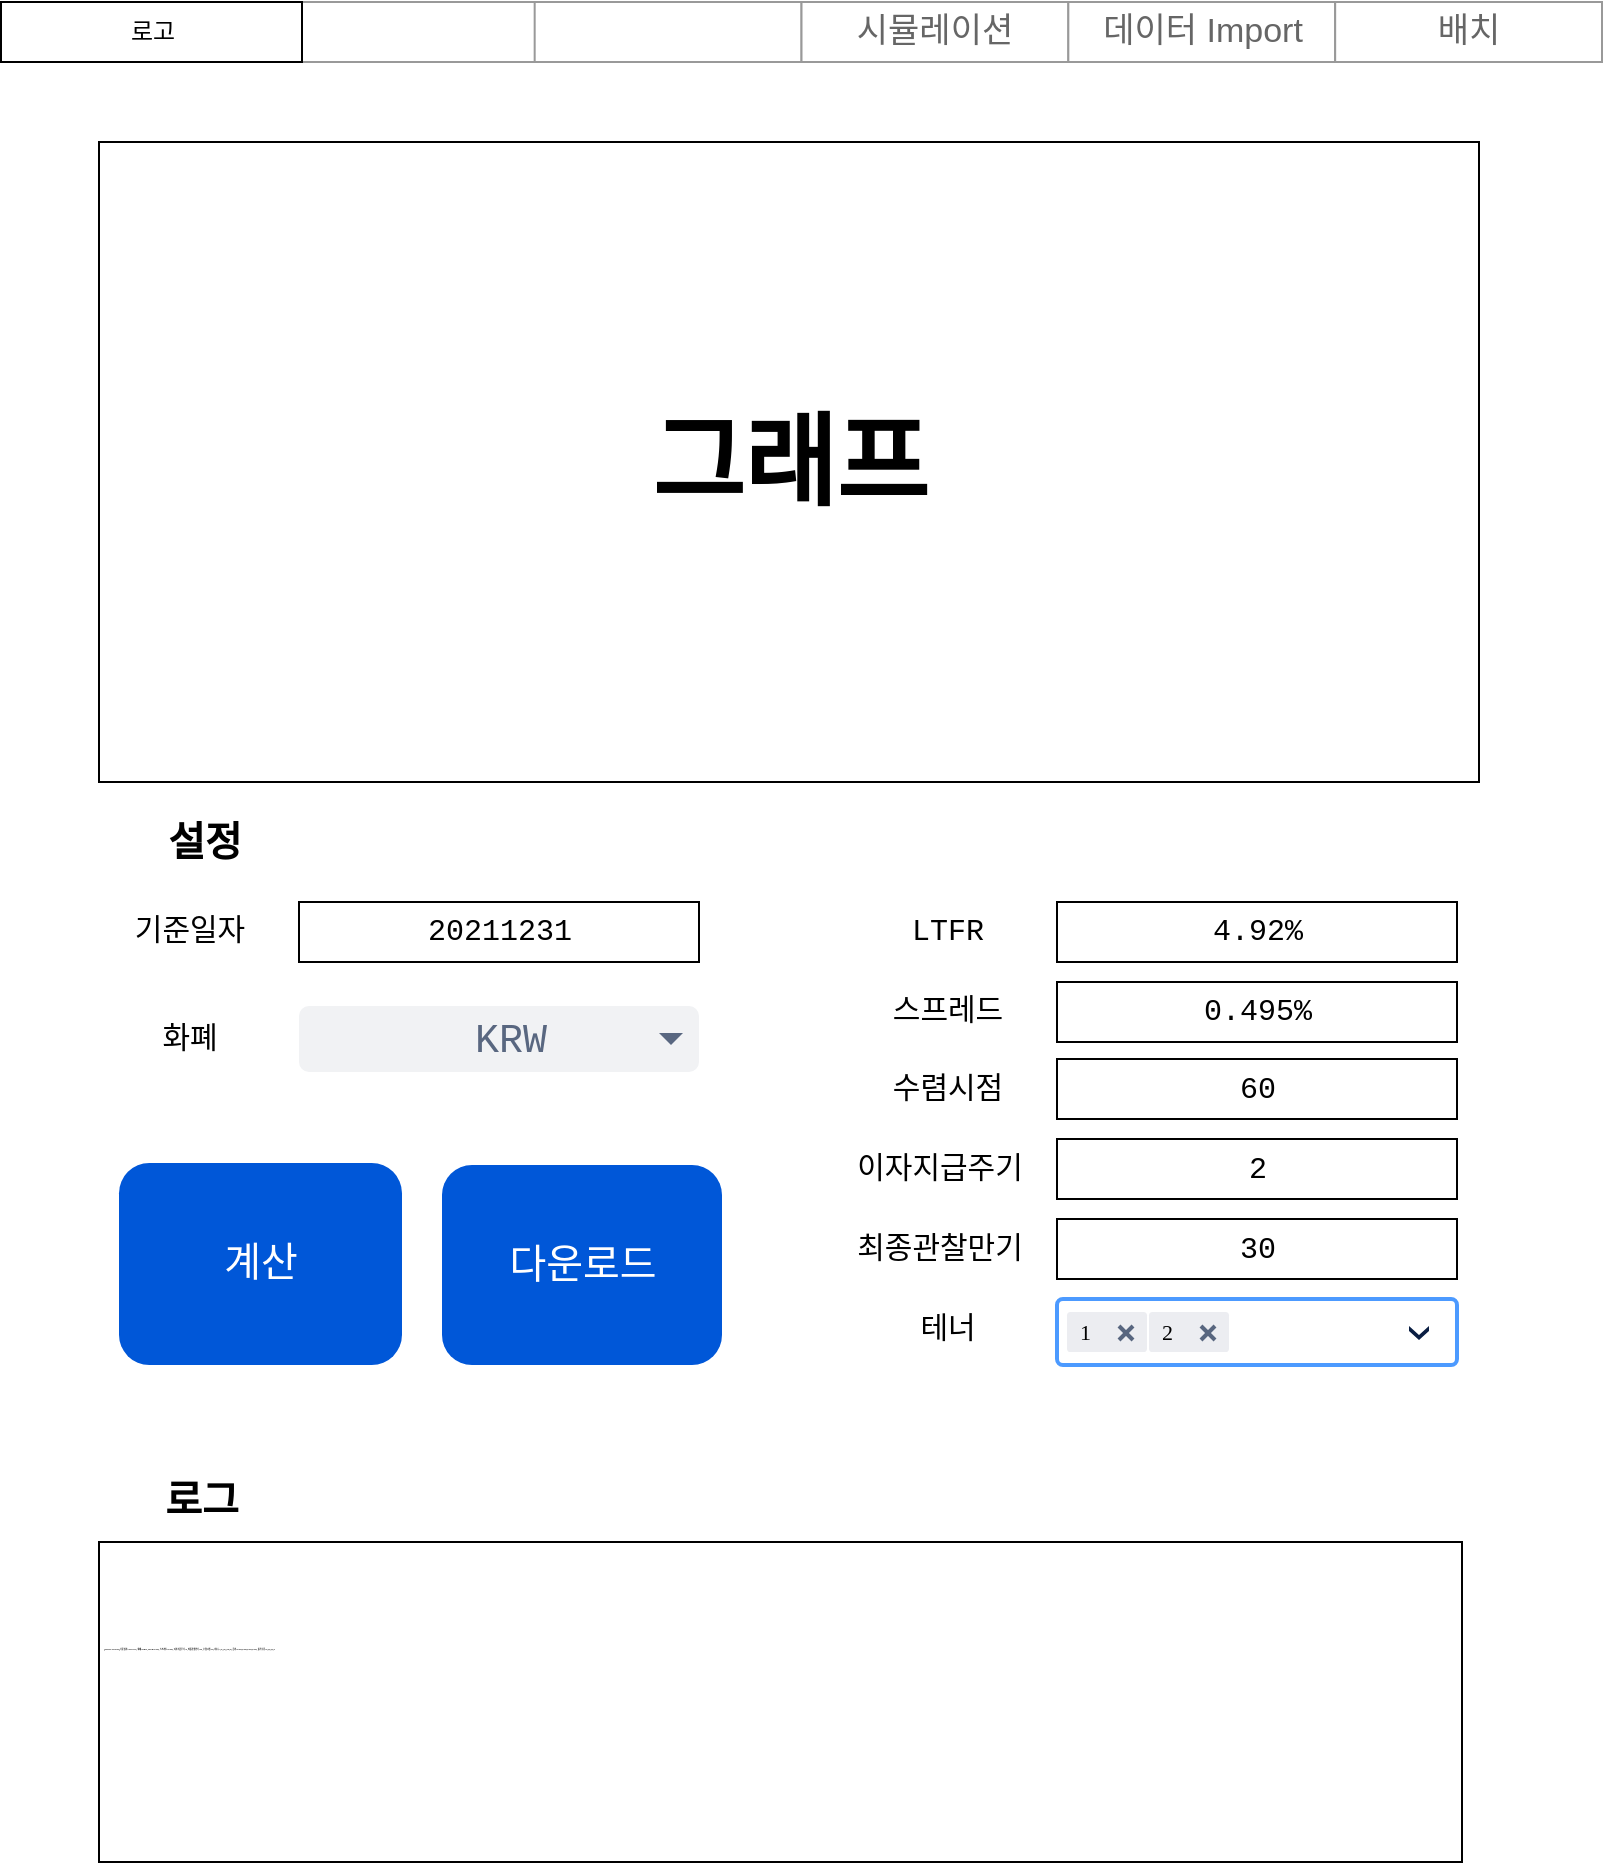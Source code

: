 <mxfile version="16.5.2" type="github" pages="2">
  <diagram id="rJgiZef4j1xF5qz12_F-" name="Page-1">
    <mxGraphModel dx="1955" dy="934" grid="1" gridSize="10" guides="1" tooltips="1" connect="1" arrows="1" fold="1" page="1" pageScale="1" pageWidth="827" pageHeight="1169" math="0" shadow="0">
      <root>
        <mxCell id="0" />
        <mxCell id="1" parent="0" />
        <mxCell id="U3Zl1ZmblYE1_TfbCVX8-1" value="그래프" style="rounded=0;whiteSpace=wrap;html=1;fontSize=50;fontStyle=1;fontFamily=Noto Sans KR;fontSource=https%3A%2F%2Ffonts.googleapis.com%2Fcss%3Ffamily%3DNoto%2BSans%2BKR;" parent="1" vertex="1">
          <mxGeometry x="58.5" y="80" width="690" height="320" as="geometry" />
        </mxCell>
        <mxCell id="U3Zl1ZmblYE1_TfbCVX8-7" value="" style="group" parent="1" vertex="1" connectable="0">
          <mxGeometry x="58.5" y="460" width="300" height="30" as="geometry" />
        </mxCell>
        <mxCell id="U3Zl1ZmblYE1_TfbCVX8-5" value="20211231" style="rounded=0;whiteSpace=wrap;html=1;fontFamily=Courier New;fontSize=15;" parent="U3Zl1ZmblYE1_TfbCVX8-7" vertex="1">
          <mxGeometry x="100" width="200" height="30" as="geometry" />
        </mxCell>
        <mxCell id="U3Zl1ZmblYE1_TfbCVX8-6" value="기준일자" style="text;html=1;strokeColor=none;fillColor=none;align=center;verticalAlign=middle;whiteSpace=wrap;rounded=0;fontFamily=Courier New;fontSize=15;" parent="U3Zl1ZmblYE1_TfbCVX8-7" vertex="1">
          <mxGeometry width="90" height="30" as="geometry" />
        </mxCell>
        <mxCell id="U3Zl1ZmblYE1_TfbCVX8-11" value="" style="group" parent="1" vertex="1" connectable="0">
          <mxGeometry x="437.5" y="460" width="300" height="30" as="geometry" />
        </mxCell>
        <mxCell id="U3Zl1ZmblYE1_TfbCVX8-12" value="4.92%" style="rounded=0;whiteSpace=wrap;html=1;fontFamily=Courier New;fontSize=15;" parent="U3Zl1ZmblYE1_TfbCVX8-11" vertex="1">
          <mxGeometry x="100" width="200" height="30" as="geometry" />
        </mxCell>
        <mxCell id="U3Zl1ZmblYE1_TfbCVX8-13" value="LTFR" style="text;html=1;strokeColor=none;fillColor=none;align=center;verticalAlign=middle;whiteSpace=wrap;rounded=0;fontFamily=Courier New;fontSize=15;" parent="U3Zl1ZmblYE1_TfbCVX8-11" vertex="1">
          <mxGeometry width="90" height="30" as="geometry" />
        </mxCell>
        <mxCell id="U3Zl1ZmblYE1_TfbCVX8-30" value="화폐" style="text;html=1;strokeColor=none;fillColor=none;align=center;verticalAlign=middle;whiteSpace=wrap;rounded=0;fontFamily=Courier New;fontSize=15;" parent="1" vertex="1">
          <mxGeometry x="58.5" y="513.5" width="90" height="30" as="geometry" />
        </mxCell>
        <mxCell id="U3Zl1ZmblYE1_TfbCVX8-36" value="" style="group" parent="1" vertex="1" connectable="0">
          <mxGeometry x="437.5" y="500" width="300" height="30" as="geometry" />
        </mxCell>
        <mxCell id="U3Zl1ZmblYE1_TfbCVX8-37" value="0.495%" style="rounded=0;whiteSpace=wrap;html=1;fontFamily=Courier New;fontSize=15;" parent="U3Zl1ZmblYE1_TfbCVX8-36" vertex="1">
          <mxGeometry x="100" width="200" height="30" as="geometry" />
        </mxCell>
        <mxCell id="U3Zl1ZmblYE1_TfbCVX8-38" value="스프레드" style="text;html=1;strokeColor=none;fillColor=none;align=center;verticalAlign=middle;whiteSpace=wrap;rounded=0;fontFamily=Courier New;fontSize=15;" parent="U3Zl1ZmblYE1_TfbCVX8-36" vertex="1">
          <mxGeometry width="90" height="30" as="geometry" />
        </mxCell>
        <mxCell id="U3Zl1ZmblYE1_TfbCVX8-40" value="KRW" style="rounded=1;fillColor=#F1F2F4;strokeColor=none;html=1;fontColor=#596780;align=center;fontSize=20;spacingLeft=10;sketch=0;fontFamily=Courier New;labelPosition=center;verticalLabelPosition=middle;verticalAlign=middle;" parent="1" vertex="1">
          <mxGeometry x="158.5" y="512" width="200" height="33" as="geometry" />
        </mxCell>
        <mxCell id="U3Zl1ZmblYE1_TfbCVX8-41" value="" style="shape=triangle;direction=south;fillColor=#596780;strokeColor=none;html=1;sketch=0;fontFamily=Courier New;fontSize=15;" parent="U3Zl1ZmblYE1_TfbCVX8-40" vertex="1">
          <mxGeometry x="1" y="0.5" width="12" height="6" relative="1" as="geometry">
            <mxPoint x="-20" y="-3" as="offset" />
          </mxGeometry>
        </mxCell>
        <mxCell id="U3Zl1ZmblYE1_TfbCVX8-42" value="다운로드" style="rounded=1;fillColor=#0057D8;strokeColor=none;html=1;fontColor=#ffffff;align=center;verticalAlign=middle;fontStyle=0;fontSize=20;sketch=0;fontFamily=Courier New;" parent="1" vertex="1">
          <mxGeometry x="230" y="591.5" width="140" height="100" as="geometry" />
        </mxCell>
        <mxCell id="U3Zl1ZmblYE1_TfbCVX8-43" value="계산" style="rounded=1;fillColor=#0057D8;strokeColor=none;html=1;fontColor=#ffffff;align=center;verticalAlign=middle;fontStyle=0;fontSize=20;sketch=0;fontFamily=Courier New;" parent="1" vertex="1">
          <mxGeometry x="68.5" y="590.5" width="141.5" height="101" as="geometry" />
        </mxCell>
        <mxCell id="U3Zl1ZmblYE1_TfbCVX8-44" value="설정" style="text;html=1;strokeColor=none;fillColor=none;align=center;verticalAlign=middle;whiteSpace=wrap;rounded=0;fontFamily=Noto Sans KR;fontSize=20;fontStyle=1;fontSource=https%3A%2F%2Ffonts.googleapis.com%2Fcss%3Ffamily%3DNoto%2BSans%2BKR;" parent="1" vertex="1">
          <mxGeometry x="68.5" y="409" width="85" height="40" as="geometry" />
        </mxCell>
        <mxCell id="U3Zl1ZmblYE1_TfbCVX8-46" value="" style="rounded=1;arcSize=9;fillColor=#ffffff;strokeColor=#4C9AFF;html=1;strokeWidth=2;spacingLeft=30;fontColor=#000000;align=left;fontFamily=Noto Sans KR;fontSource=https%3A%2F%2Ffonts.googleapis.com%2Fcss%3Ffamily%3DNoto%2BSans%2BKR;fontSize=20;" parent="1" vertex="1">
          <mxGeometry x="537.5" y="658.5" width="200" height="33" as="geometry" />
        </mxCell>
        <mxCell id="U3Zl1ZmblYE1_TfbCVX8-47" value="" style="shape=step;whiteSpace=wrap;html=1;rounded=0;strokeColor=none;strokeWidth=2;fillColor=#0A1E43;gradientColor=none;fontFamily=Verdana;fontSize=14;fontColor=#000000;align=left;direction=south;size=0.65;fontSource=https%3A%2F%2Ffonts.googleapis.com%2Fcss%3Ffamily%3DNoto%2BSans%2BKR;" parent="U3Zl1ZmblYE1_TfbCVX8-46" vertex="1">
          <mxGeometry x="1" y="0.5" width="10" height="7" relative="1" as="geometry">
            <mxPoint x="-24" y="-3" as="offset" />
          </mxGeometry>
        </mxCell>
        <mxCell id="U3Zl1ZmblYE1_TfbCVX8-48" value="1" style="rounded=1;arcSize=9;fillColor=#ECEDF1;strokeColor=none;html=1;strokeWidth=2;spacingLeft=4;fontColor=#000000;align=left;fontSize=11;fontFamily=Noto Sans KR;fontSource=https%3A%2F%2Ffonts.googleapis.com%2Fcss%3Ffamily%3DNoto%2BSans%2BKR;" parent="U3Zl1ZmblYE1_TfbCVX8-46" vertex="1">
          <mxGeometry y="0.5" width="40" height="20" relative="1" as="geometry">
            <mxPoint x="5" y="-10" as="offset" />
          </mxGeometry>
        </mxCell>
        <mxCell id="U3Zl1ZmblYE1_TfbCVX8-49" value="" style="html=1;shadow=0;dashed=0;shape=mxgraph.atlassian.x;strokeColor=#58667F;strokeWidth=2;fontFamily=Noto Sans KR;fontSource=https%3A%2F%2Ffonts.googleapis.com%2Fcss%3Ffamily%3DNoto%2BSans%2BKR;fontSize=20;" parent="U3Zl1ZmblYE1_TfbCVX8-48" vertex="1">
          <mxGeometry x="1" y="0.5" width="7" height="7" relative="1" as="geometry">
            <mxPoint x="-14" y="-3" as="offset" />
          </mxGeometry>
        </mxCell>
        <mxCell id="U3Zl1ZmblYE1_TfbCVX8-62" value="2" style="rounded=1;arcSize=9;fillColor=#ECEDF1;strokeColor=none;html=1;strokeWidth=2;spacingLeft=4;fontColor=#000000;align=left;fontSize=11;fontFamily=Noto Sans KR;fontSource=https%3A%2F%2Ffonts.googleapis.com%2Fcss%3Ffamily%3DNoto%2BSans%2BKR;" parent="U3Zl1ZmblYE1_TfbCVX8-46" vertex="1">
          <mxGeometry y="0.5" width="40" height="20" relative="1" as="geometry">
            <mxPoint x="46" y="-10" as="offset" />
          </mxGeometry>
        </mxCell>
        <mxCell id="U3Zl1ZmblYE1_TfbCVX8-63" value="" style="html=1;shadow=0;dashed=0;shape=mxgraph.atlassian.x;strokeColor=#58667F;strokeWidth=2;fontFamily=Noto Sans KR;fontSource=https%3A%2F%2Ffonts.googleapis.com%2Fcss%3Ffamily%3DNoto%2BSans%2BKR;fontSize=20;" parent="U3Zl1ZmblYE1_TfbCVX8-62" vertex="1">
          <mxGeometry x="1" y="0.5" width="7" height="7" relative="1" as="geometry">
            <mxPoint x="-14" y="-3" as="offset" />
          </mxGeometry>
        </mxCell>
        <mxCell id="U3Zl1ZmblYE1_TfbCVX8-88" value="30" style="rounded=0;whiteSpace=wrap;html=1;fontFamily=Courier New;fontSize=15;" parent="U3Zl1ZmblYE1_TfbCVX8-46" vertex="1">
          <mxGeometry y="-40" width="200" height="30" as="geometry" />
        </mxCell>
        <mxCell id="U3Zl1ZmblYE1_TfbCVX8-89" value="최종관찰만기" style="text;html=1;strokeColor=none;fillColor=none;align=center;verticalAlign=middle;whiteSpace=wrap;rounded=0;fontFamily=Courier New;fontSize=15;" parent="U3Zl1ZmblYE1_TfbCVX8-46" vertex="1">
          <mxGeometry x="-109" y="-40" width="100" height="30" as="geometry" />
        </mxCell>
        <mxCell id="U3Zl1ZmblYE1_TfbCVX8-64" value="테너" style="text;html=1;strokeColor=none;fillColor=none;align=center;verticalAlign=middle;whiteSpace=wrap;rounded=0;fontFamily=Courier New;fontSize=15;" parent="1" vertex="1">
          <mxGeometry x="437.5" y="658.5" width="90" height="30" as="geometry" />
        </mxCell>
        <mxCell id="U3Zl1ZmblYE1_TfbCVX8-82" value="" style="group" parent="1" vertex="1" connectable="0">
          <mxGeometry x="437.5" y="538.5" width="300" height="30" as="geometry" />
        </mxCell>
        <mxCell id="U3Zl1ZmblYE1_TfbCVX8-83" value="60" style="rounded=0;whiteSpace=wrap;html=1;fontFamily=Courier New;fontSize=15;" parent="U3Zl1ZmblYE1_TfbCVX8-82" vertex="1">
          <mxGeometry x="100" width="200" height="30" as="geometry" />
        </mxCell>
        <mxCell id="U3Zl1ZmblYE1_TfbCVX8-84" value="수렴시점" style="text;html=1;strokeColor=none;fillColor=none;align=center;verticalAlign=middle;whiteSpace=wrap;rounded=0;fontFamily=Courier New;fontSize=15;" parent="U3Zl1ZmblYE1_TfbCVX8-82" vertex="1">
          <mxGeometry width="90" height="30" as="geometry" />
        </mxCell>
        <mxCell id="U3Zl1ZmblYE1_TfbCVX8-86" value="2" style="rounded=0;whiteSpace=wrap;html=1;fontFamily=Courier New;fontSize=15;" parent="1" vertex="1">
          <mxGeometry x="537.5" y="578.5" width="200" height="30" as="geometry" />
        </mxCell>
        <mxCell id="U3Zl1ZmblYE1_TfbCVX8-87" value="이자지급주기" style="text;html=1;strokeColor=none;fillColor=none;align=center;verticalAlign=middle;whiteSpace=wrap;rounded=0;fontFamily=Courier New;fontSize=15;" parent="1" vertex="1">
          <mxGeometry x="428.5" y="578.5" width="100" height="30" as="geometry" />
        </mxCell>
        <mxCell id="ShQhOyUhaPXfKUH5L9Id-2" value="" style="strokeWidth=1;shadow=0;dashed=0;align=center;html=1;shape=mxgraph.mockup.forms.rrect;rSize=0;strokeColor=#999999;" parent="1" vertex="1">
          <mxGeometry x="9.5" y="10" width="800.5" height="30" as="geometry" />
        </mxCell>
        <mxCell id="ShQhOyUhaPXfKUH5L9Id-5" value="" style="strokeColor=inherit;fillColor=inherit;gradientColor=inherit;strokeWidth=1;shadow=0;dashed=0;align=center;html=1;shape=mxgraph.mockup.forms.rrect;rSize=0;fontSize=17;fontColor=#666666;" parent="ShQhOyUhaPXfKUH5L9Id-2" vertex="1">
          <mxGeometry x="266.833" width="133.417" height="30" as="geometry" />
        </mxCell>
        <mxCell id="ShQhOyUhaPXfKUH5L9Id-6" value="시뮬레이션" style="strokeColor=inherit;fillColor=inherit;gradientColor=inherit;strokeWidth=1;shadow=0;dashed=0;align=center;html=1;shape=mxgraph.mockup.forms.rrect;rSize=0;fontSize=17;fontColor=#666666;" parent="ShQhOyUhaPXfKUH5L9Id-2" vertex="1">
          <mxGeometry x="400.25" width="133.417" height="30" as="geometry" />
        </mxCell>
        <mxCell id="ShQhOyUhaPXfKUH5L9Id-7" value="데이터 Import" style="strokeColor=inherit;fillColor=inherit;gradientColor=inherit;strokeWidth=1;shadow=0;dashed=0;align=center;html=1;shape=mxgraph.mockup.forms.rrect;rSize=0;fontSize=17;fontColor=#666666;" parent="ShQhOyUhaPXfKUH5L9Id-2" vertex="1">
          <mxGeometry x="533.667" width="133.417" height="30" as="geometry" />
        </mxCell>
        <mxCell id="ShQhOyUhaPXfKUH5L9Id-8" value="배치" style="strokeColor=inherit;fillColor=inherit;gradientColor=inherit;strokeWidth=1;shadow=0;dashed=0;align=center;html=1;shape=mxgraph.mockup.forms.rrect;rSize=0;fontSize=17;fontColor=#666666;" parent="ShQhOyUhaPXfKUH5L9Id-2" vertex="1">
          <mxGeometry x="667.083" width="133.417" height="30" as="geometry" />
        </mxCell>
        <mxCell id="ShQhOyUhaPXfKUH5L9Id-16" value="로고" style="rounded=0;whiteSpace=wrap;html=1;" parent="1" vertex="1">
          <mxGeometry x="9.5" y="10" width="150.5" height="30" as="geometry" />
        </mxCell>
        <mxCell id="ShQhOyUhaPXfKUH5L9Id-17" value="&lt;font style=&quot;font-size: 1px&quot;&gt;[2022.01.29 18:09] 기준일자=20211231, 화폐=KRW, LTFR=0.049, 스프레드=0.005, 이자지급주기=2, 최종관찰만기=30, 수렴시점=60, 테너=1,2,3,4,5,10,20, 금리=0.052,0.005,0.053,0.042, 충격수준=0,0,0,0,0,0&lt;/font&gt;" style="rounded=0;whiteSpace=wrap;html=1;fontSize=50;fontStyle=1;fontFamily=Noto Sans KR;fontSource=https%3A%2F%2Ffonts.googleapis.com%2Fcss%3Ffamily%3DNoto%2BSans%2BKR;align=left;verticalAlign=top;" parent="1" vertex="1">
          <mxGeometry x="58.5" y="780" width="681.5" height="160" as="geometry" />
        </mxCell>
        <mxCell id="ShQhOyUhaPXfKUH5L9Id-18" value="로그" style="text;html=1;strokeColor=none;fillColor=none;align=center;verticalAlign=middle;whiteSpace=wrap;rounded=0;fontFamily=Noto Sans KR;fontSize=20;fontStyle=1;fontSource=https%3A%2F%2Ffonts.googleapis.com%2Fcss%3Ffamily%3DNoto%2BSans%2BKR;" parent="1" vertex="1">
          <mxGeometry x="68.5" y="738" width="81.5" height="40" as="geometry" />
        </mxCell>
      </root>
    </mxGraphModel>
  </diagram>
  <diagram id="jHBtU0H-Tfu-2y7nPEI_" name="Page-2">
    <mxGraphModel dx="1385" dy="662" grid="1" gridSize="10" guides="1" tooltips="1" connect="1" arrows="1" fold="1" page="1" pageScale="1" pageWidth="827" pageHeight="1169" math="0" shadow="0">
      <root>
        <mxCell id="BLjiDn2vbOYg42bQFRMa-0" />
        <mxCell id="BLjiDn2vbOYg42bQFRMa-1" parent="BLjiDn2vbOYg42bQFRMa-0" />
        <mxCell id="Y6Pu-ewPcJHYbvkP8T3S-0" value="그래프" style="rounded=0;whiteSpace=wrap;html=1;fontSize=50;fontStyle=1;fontFamily=Noto Sans KR;fontSource=https%3A%2F%2Ffonts.googleapis.com%2Fcss%3Ffamily%3DNoto%2BSans%2BKR;" vertex="1" parent="BLjiDn2vbOYg42bQFRMa-1">
          <mxGeometry x="54.25" y="140" width="690" height="320" as="geometry" />
        </mxCell>
        <mxCell id="Y6Pu-ewPcJHYbvkP8T3S-1" value="" style="group" vertex="1" connectable="0" parent="BLjiDn2vbOYg42bQFRMa-1">
          <mxGeometry x="62.75" y="635" width="300" height="30" as="geometry" />
        </mxCell>
        <mxCell id="Y6Pu-ewPcJHYbvkP8T3S-2" value="20211231" style="rounded=0;whiteSpace=wrap;html=1;fontFamily=Courier New;fontSize=15;" vertex="1" parent="Y6Pu-ewPcJHYbvkP8T3S-1">
          <mxGeometry x="100" width="200" height="30" as="geometry" />
        </mxCell>
        <mxCell id="Y6Pu-ewPcJHYbvkP8T3S-3" value="기준일자" style="text;html=1;strokeColor=none;fillColor=none;align=center;verticalAlign=middle;whiteSpace=wrap;rounded=0;fontFamily=Courier New;fontSize=15;" vertex="1" parent="Y6Pu-ewPcJHYbvkP8T3S-1">
          <mxGeometry width="90" height="30" as="geometry" />
        </mxCell>
        <mxCell id="Y6Pu-ewPcJHYbvkP8T3S-4" value="" style="group" vertex="1" connectable="0" parent="BLjiDn2vbOYg42bQFRMa-1">
          <mxGeometry x="441.75" y="635" width="300" height="30" as="geometry" />
        </mxCell>
        <mxCell id="Y6Pu-ewPcJHYbvkP8T3S-5" value="4.92%" style="rounded=0;whiteSpace=wrap;html=1;fontFamily=Courier New;fontSize=15;" vertex="1" parent="Y6Pu-ewPcJHYbvkP8T3S-4">
          <mxGeometry x="100" width="200" height="30" as="geometry" />
        </mxCell>
        <mxCell id="Y6Pu-ewPcJHYbvkP8T3S-6" value="LTFR" style="text;html=1;strokeColor=none;fillColor=none;align=center;verticalAlign=middle;whiteSpace=wrap;rounded=0;fontFamily=Courier New;fontSize=15;" vertex="1" parent="Y6Pu-ewPcJHYbvkP8T3S-4">
          <mxGeometry width="90" height="30" as="geometry" />
        </mxCell>
        <mxCell id="Y6Pu-ewPcJHYbvkP8T3S-7" value="화폐" style="text;html=1;strokeColor=none;fillColor=none;align=center;verticalAlign=middle;whiteSpace=wrap;rounded=0;fontFamily=Courier New;fontSize=15;" vertex="1" parent="BLjiDn2vbOYg42bQFRMa-1">
          <mxGeometry x="62.75" y="688.5" width="90" height="30" as="geometry" />
        </mxCell>
        <mxCell id="Y6Pu-ewPcJHYbvkP8T3S-8" value="" style="group" vertex="1" connectable="0" parent="BLjiDn2vbOYg42bQFRMa-1">
          <mxGeometry x="441.75" y="675" width="300" height="30" as="geometry" />
        </mxCell>
        <mxCell id="Y6Pu-ewPcJHYbvkP8T3S-9" value="0.495%" style="rounded=0;whiteSpace=wrap;html=1;fontFamily=Courier New;fontSize=15;" vertex="1" parent="Y6Pu-ewPcJHYbvkP8T3S-8">
          <mxGeometry x="100" width="200" height="30" as="geometry" />
        </mxCell>
        <mxCell id="Y6Pu-ewPcJHYbvkP8T3S-10" value="스프레드" style="text;html=1;strokeColor=none;fillColor=none;align=center;verticalAlign=middle;whiteSpace=wrap;rounded=0;fontFamily=Courier New;fontSize=15;" vertex="1" parent="Y6Pu-ewPcJHYbvkP8T3S-8">
          <mxGeometry width="90" height="30" as="geometry" />
        </mxCell>
        <mxCell id="Y6Pu-ewPcJHYbvkP8T3S-11" value="KRW" style="rounded=1;fillColor=#F1F2F4;strokeColor=none;html=1;fontColor=#596780;align=center;fontSize=20;spacingLeft=10;sketch=0;fontFamily=Courier New;labelPosition=center;verticalLabelPosition=middle;verticalAlign=middle;" vertex="1" parent="BLjiDn2vbOYg42bQFRMa-1">
          <mxGeometry x="162.75" y="687" width="200" height="33" as="geometry" />
        </mxCell>
        <mxCell id="Y6Pu-ewPcJHYbvkP8T3S-12" value="" style="shape=triangle;direction=south;fillColor=#596780;strokeColor=none;html=1;sketch=0;fontFamily=Courier New;fontSize=15;" vertex="1" parent="Y6Pu-ewPcJHYbvkP8T3S-11">
          <mxGeometry x="1" y="0.5" width="12" height="6" relative="1" as="geometry">
            <mxPoint x="-20" y="-3" as="offset" />
          </mxGeometry>
        </mxCell>
        <mxCell id="Y6Pu-ewPcJHYbvkP8T3S-13" value="다운로드" style="rounded=1;fillColor=#0057D8;strokeColor=none;html=1;fontColor=#ffffff;align=center;verticalAlign=middle;fontStyle=0;fontSize=20;sketch=0;fontFamily=Courier New;" vertex="1" parent="BLjiDn2vbOYg42bQFRMa-1">
          <mxGeometry x="234.25" y="766.5" width="140" height="100" as="geometry" />
        </mxCell>
        <mxCell id="Y6Pu-ewPcJHYbvkP8T3S-14" value="계산" style="rounded=1;fillColor=#0057D8;strokeColor=none;html=1;fontColor=#ffffff;align=center;verticalAlign=middle;fontStyle=0;fontSize=20;sketch=0;fontFamily=Courier New;" vertex="1" parent="BLjiDn2vbOYg42bQFRMa-1">
          <mxGeometry x="72.75" y="765.5" width="141.5" height="101" as="geometry" />
        </mxCell>
        <mxCell id="Y6Pu-ewPcJHYbvkP8T3S-15" value="설정" style="text;html=1;strokeColor=none;fillColor=none;align=center;verticalAlign=middle;whiteSpace=wrap;rounded=0;fontFamily=Noto Sans KR;fontSize=20;fontStyle=1;fontSource=https%3A%2F%2Ffonts.googleapis.com%2Fcss%3Ffamily%3DNoto%2BSans%2BKR;" vertex="1" parent="BLjiDn2vbOYg42bQFRMa-1">
          <mxGeometry x="72.75" y="584" width="85" height="40" as="geometry" />
        </mxCell>
        <mxCell id="Y6Pu-ewPcJHYbvkP8T3S-16" value="" style="rounded=1;arcSize=9;fillColor=#ffffff;strokeColor=#4C9AFF;html=1;strokeWidth=2;spacingLeft=30;fontColor=#000000;align=left;fontFamily=Noto Sans KR;fontSource=https%3A%2F%2Ffonts.googleapis.com%2Fcss%3Ffamily%3DNoto%2BSans%2BKR;fontSize=20;" vertex="1" parent="BLjiDn2vbOYg42bQFRMa-1">
          <mxGeometry x="541.75" y="833.5" width="200" height="33" as="geometry" />
        </mxCell>
        <mxCell id="Y6Pu-ewPcJHYbvkP8T3S-17" value="" style="shape=step;whiteSpace=wrap;html=1;rounded=0;strokeColor=none;strokeWidth=2;fillColor=#0A1E43;gradientColor=none;fontFamily=Verdana;fontSize=14;fontColor=#000000;align=left;direction=south;size=0.65;fontSource=https%3A%2F%2Ffonts.googleapis.com%2Fcss%3Ffamily%3DNoto%2BSans%2BKR;" vertex="1" parent="Y6Pu-ewPcJHYbvkP8T3S-16">
          <mxGeometry x="1" y="0.5" width="10" height="7" relative="1" as="geometry">
            <mxPoint x="-24" y="-3" as="offset" />
          </mxGeometry>
        </mxCell>
        <mxCell id="Y6Pu-ewPcJHYbvkP8T3S-18" value="1" style="rounded=1;arcSize=9;fillColor=#ECEDF1;strokeColor=none;html=1;strokeWidth=2;spacingLeft=4;fontColor=#000000;align=left;fontSize=11;fontFamily=Noto Sans KR;fontSource=https%3A%2F%2Ffonts.googleapis.com%2Fcss%3Ffamily%3DNoto%2BSans%2BKR;" vertex="1" parent="Y6Pu-ewPcJHYbvkP8T3S-16">
          <mxGeometry y="0.5" width="40" height="20" relative="1" as="geometry">
            <mxPoint x="5" y="-10" as="offset" />
          </mxGeometry>
        </mxCell>
        <mxCell id="Y6Pu-ewPcJHYbvkP8T3S-19" value="" style="html=1;shadow=0;dashed=0;shape=mxgraph.atlassian.x;strokeColor=#58667F;strokeWidth=2;fontFamily=Noto Sans KR;fontSource=https%3A%2F%2Ffonts.googleapis.com%2Fcss%3Ffamily%3DNoto%2BSans%2BKR;fontSize=20;" vertex="1" parent="Y6Pu-ewPcJHYbvkP8T3S-18">
          <mxGeometry x="1" y="0.5" width="7" height="7" relative="1" as="geometry">
            <mxPoint x="-14" y="-3" as="offset" />
          </mxGeometry>
        </mxCell>
        <mxCell id="Y6Pu-ewPcJHYbvkP8T3S-20" value="2" style="rounded=1;arcSize=9;fillColor=#ECEDF1;strokeColor=none;html=1;strokeWidth=2;spacingLeft=4;fontColor=#000000;align=left;fontSize=11;fontFamily=Noto Sans KR;fontSource=https%3A%2F%2Ffonts.googleapis.com%2Fcss%3Ffamily%3DNoto%2BSans%2BKR;" vertex="1" parent="Y6Pu-ewPcJHYbvkP8T3S-16">
          <mxGeometry y="0.5" width="40" height="20" relative="1" as="geometry">
            <mxPoint x="46" y="-10" as="offset" />
          </mxGeometry>
        </mxCell>
        <mxCell id="Y6Pu-ewPcJHYbvkP8T3S-21" value="" style="html=1;shadow=0;dashed=0;shape=mxgraph.atlassian.x;strokeColor=#58667F;strokeWidth=2;fontFamily=Noto Sans KR;fontSource=https%3A%2F%2Ffonts.googleapis.com%2Fcss%3Ffamily%3DNoto%2BSans%2BKR;fontSize=20;" vertex="1" parent="Y6Pu-ewPcJHYbvkP8T3S-20">
          <mxGeometry x="1" y="0.5" width="7" height="7" relative="1" as="geometry">
            <mxPoint x="-14" y="-3" as="offset" />
          </mxGeometry>
        </mxCell>
        <mxCell id="Y6Pu-ewPcJHYbvkP8T3S-22" value="30" style="rounded=0;whiteSpace=wrap;html=1;fontFamily=Courier New;fontSize=15;" vertex="1" parent="Y6Pu-ewPcJHYbvkP8T3S-16">
          <mxGeometry y="-40" width="200" height="30" as="geometry" />
        </mxCell>
        <mxCell id="Y6Pu-ewPcJHYbvkP8T3S-23" value="최종관찰만기" style="text;html=1;strokeColor=none;fillColor=none;align=center;verticalAlign=middle;whiteSpace=wrap;rounded=0;fontFamily=Courier New;fontSize=15;" vertex="1" parent="Y6Pu-ewPcJHYbvkP8T3S-16">
          <mxGeometry x="-109" y="-40" width="100" height="30" as="geometry" />
        </mxCell>
        <mxCell id="Y6Pu-ewPcJHYbvkP8T3S-24" value="테너" style="text;html=1;strokeColor=none;fillColor=none;align=center;verticalAlign=middle;whiteSpace=wrap;rounded=0;fontFamily=Courier New;fontSize=15;" vertex="1" parent="BLjiDn2vbOYg42bQFRMa-1">
          <mxGeometry x="441.75" y="833.5" width="90" height="30" as="geometry" />
        </mxCell>
        <mxCell id="Y6Pu-ewPcJHYbvkP8T3S-25" value="" style="group" vertex="1" connectable="0" parent="BLjiDn2vbOYg42bQFRMa-1">
          <mxGeometry x="441.75" y="713.5" width="300" height="30" as="geometry" />
        </mxCell>
        <mxCell id="Y6Pu-ewPcJHYbvkP8T3S-26" value="60" style="rounded=0;whiteSpace=wrap;html=1;fontFamily=Courier New;fontSize=15;" vertex="1" parent="Y6Pu-ewPcJHYbvkP8T3S-25">
          <mxGeometry x="100" width="200" height="30" as="geometry" />
        </mxCell>
        <mxCell id="Y6Pu-ewPcJHYbvkP8T3S-27" value="수렴시점" style="text;html=1;strokeColor=none;fillColor=none;align=center;verticalAlign=middle;whiteSpace=wrap;rounded=0;fontFamily=Courier New;fontSize=15;" vertex="1" parent="Y6Pu-ewPcJHYbvkP8T3S-25">
          <mxGeometry width="90" height="30" as="geometry" />
        </mxCell>
        <mxCell id="Y6Pu-ewPcJHYbvkP8T3S-28" value="2" style="rounded=0;whiteSpace=wrap;html=1;fontFamily=Courier New;fontSize=15;" vertex="1" parent="BLjiDn2vbOYg42bQFRMa-1">
          <mxGeometry x="541.75" y="753.5" width="200" height="30" as="geometry" />
        </mxCell>
        <mxCell id="Y6Pu-ewPcJHYbvkP8T3S-29" value="이자지급주기" style="text;html=1;strokeColor=none;fillColor=none;align=center;verticalAlign=middle;whiteSpace=wrap;rounded=0;fontFamily=Courier New;fontSize=15;" vertex="1" parent="BLjiDn2vbOYg42bQFRMa-1">
          <mxGeometry x="432.75" y="753.5" width="100" height="30" as="geometry" />
        </mxCell>
        <mxCell id="Y6Pu-ewPcJHYbvkP8T3S-30" value="" style="strokeWidth=1;shadow=0;dashed=0;align=center;html=1;shape=mxgraph.mockup.forms.rrect;rSize=0;strokeColor=#999999;" vertex="1" parent="BLjiDn2vbOYg42bQFRMa-1">
          <mxGeometry x="9.5" y="10" width="800.5" height="30" as="geometry" />
        </mxCell>
        <mxCell id="Y6Pu-ewPcJHYbvkP8T3S-31" value="" style="strokeColor=inherit;fillColor=inherit;gradientColor=inherit;strokeWidth=1;shadow=0;dashed=0;align=center;html=1;shape=mxgraph.mockup.forms.rrect;rSize=0;fontSize=17;fontColor=#666666;" vertex="1" parent="Y6Pu-ewPcJHYbvkP8T3S-30">
          <mxGeometry x="266.833" width="133.417" height="30" as="geometry" />
        </mxCell>
        <mxCell id="Y6Pu-ewPcJHYbvkP8T3S-32" value="시뮬레이션" style="strokeColor=inherit;fillColor=inherit;gradientColor=inherit;strokeWidth=1;shadow=0;dashed=0;align=center;html=1;shape=mxgraph.mockup.forms.rrect;rSize=0;fontSize=17;fontColor=#666666;" vertex="1" parent="Y6Pu-ewPcJHYbvkP8T3S-30">
          <mxGeometry x="400.25" width="133.417" height="30" as="geometry" />
        </mxCell>
        <mxCell id="Y6Pu-ewPcJHYbvkP8T3S-33" value="데이터 Import" style="strokeColor=inherit;fillColor=inherit;gradientColor=inherit;strokeWidth=1;shadow=0;dashed=0;align=center;html=1;shape=mxgraph.mockup.forms.rrect;rSize=0;fontSize=17;fontColor=#666666;" vertex="1" parent="Y6Pu-ewPcJHYbvkP8T3S-30">
          <mxGeometry x="533.667" width="133.417" height="30" as="geometry" />
        </mxCell>
        <mxCell id="Y6Pu-ewPcJHYbvkP8T3S-34" value="배치" style="strokeColor=inherit;fillColor=inherit;gradientColor=inherit;strokeWidth=1;shadow=0;dashed=0;align=center;html=1;shape=mxgraph.mockup.forms.rrect;rSize=0;fontSize=17;fontColor=#666666;" vertex="1" parent="Y6Pu-ewPcJHYbvkP8T3S-30">
          <mxGeometry x="667.083" width="133.417" height="30" as="geometry" />
        </mxCell>
        <mxCell id="Y6Pu-ewPcJHYbvkP8T3S-35" value="로고" style="rounded=0;whiteSpace=wrap;html=1;" vertex="1" parent="BLjiDn2vbOYg42bQFRMa-1">
          <mxGeometry x="9.5" y="10" width="150.5" height="30" as="geometry" />
        </mxCell>
        <mxCell id="Y6Pu-ewPcJHYbvkP8T3S-36" value="&lt;font style=&quot;font-size: 1px&quot;&gt;[2022.01.29 18:09] 기준일자=20211231, 화폐=KRW, LTFR=0.049, 스프레드=0.005, 이자지급주기=2, 최종관찰만기=30, 수렴시점=60, 테너=1,2,3,4,5,10,20, 금리=0.052,0.005,0.053,0.042, 충격수준=0,0,0,0,0,0&lt;/font&gt;" style="rounded=0;whiteSpace=wrap;html=1;fontSize=50;fontStyle=1;fontFamily=Noto Sans KR;fontSource=https%3A%2F%2Ffonts.googleapis.com%2Fcss%3Ffamily%3DNoto%2BSans%2BKR;align=left;verticalAlign=top;" vertex="1" parent="BLjiDn2vbOYg42bQFRMa-1">
          <mxGeometry x="62.75" y="955" width="681.5" height="160" as="geometry" />
        </mxCell>
        <mxCell id="Y6Pu-ewPcJHYbvkP8T3S-37" value="로그" style="text;html=1;strokeColor=none;fillColor=none;align=center;verticalAlign=middle;whiteSpace=wrap;rounded=0;fontFamily=Noto Sans KR;fontSize=20;fontStyle=1;fontSource=https%3A%2F%2Ffonts.googleapis.com%2Fcss%3Ffamily%3DNoto%2BSans%2BKR;" vertex="1" parent="BLjiDn2vbOYg42bQFRMa-1">
          <mxGeometry x="72.75" y="913" width="81.5" height="40" as="geometry" />
        </mxCell>
        <mxCell id="Y6Pu-ewPcJHYbvkP8T3S-47" value="" style="rounded=1;arcSize=9;fillColor=#ffffff;strokeColor=#4C9AFF;html=1;strokeWidth=2;spacingLeft=30;fontColor=#000000;align=left;fontFamily=Noto Sans KR;fontSource=https%3A%2F%2Ffonts.googleapis.com%2Fcss%3Ffamily%3DNoto%2BSans%2BKR;fontSize=20;" vertex="1" parent="BLjiDn2vbOYg42bQFRMa-1">
          <mxGeometry x="54.25" y="468.5" width="285.75" height="33" as="geometry" />
        </mxCell>
        <mxCell id="Y6Pu-ewPcJHYbvkP8T3S-48" value="" style="shape=step;whiteSpace=wrap;html=1;rounded=0;strokeColor=none;strokeWidth=2;fillColor=#0A1E43;gradientColor=none;fontFamily=Verdana;fontSize=14;fontColor=#000000;align=left;direction=south;size=0.65;fontSource=https%3A%2F%2Ffonts.googleapis.com%2Fcss%3Ffamily%3DNoto%2BSans%2BKR;" vertex="1" parent="Y6Pu-ewPcJHYbvkP8T3S-47">
          <mxGeometry x="1" y="0.5" width="10" height="7" relative="1" as="geometry">
            <mxPoint x="-24" y="-3" as="offset" />
          </mxGeometry>
        </mxCell>
        <mxCell id="Y6Pu-ewPcJHYbvkP8T3S-49" value="선도금리" style="rounded=1;arcSize=9;fillColor=#ECEDF1;strokeColor=none;html=1;strokeWidth=2;spacingLeft=4;fontColor=#000000;align=left;fontSize=11;fontFamily=Noto Sans KR;fontSource=https%3A%2F%2Ffonts.googleapis.com%2Fcss%3Ffamily%3DNoto%2BSans%2BKR;" vertex="1" parent="Y6Pu-ewPcJHYbvkP8T3S-47">
          <mxGeometry y="0.5" width="140" height="20" relative="1" as="geometry">
            <mxPoint x="5" y="-10" as="offset" />
          </mxGeometry>
        </mxCell>
        <mxCell id="Y6Pu-ewPcJHYbvkP8T3S-59" value="LTFR" style="rounded=1;fillColor=#F0F2F5;strokeColor=#D8DCE3;align=left;verticalAlign=middle;fontStyle=0;fontSize=12;labelPosition=right;verticalLabelPosition=middle;spacingLeft=10;html=1;shadow=0;dashed=0" vertex="1" parent="BLjiDn2vbOYg42bQFRMa-1">
          <mxGeometry x="420" y="479" width="12" height="12" as="geometry" />
        </mxCell>
        <mxCell id="Y6Pu-ewPcJHYbvkP8T3S-62" value="LLP" style="rounded=1;fillColor=#F0F2F5;strokeColor=#D8DCE3;align=left;verticalAlign=middle;fontStyle=0;fontSize=12;labelPosition=right;verticalLabelPosition=middle;spacingLeft=10;html=1;shadow=0;dashed=0" vertex="1" parent="BLjiDn2vbOYg42bQFRMa-1">
          <mxGeometry x="496" y="479" width="12" height="12" as="geometry" />
        </mxCell>
        <mxCell id="Y6Pu-ewPcJHYbvkP8T3S-65" value="수렴시점" style="rounded=1;fillColor=#F0F2F5;strokeColor=#D8DCE3;align=left;verticalAlign=middle;fontStyle=0;fontSize=12;labelPosition=right;verticalLabelPosition=middle;spacingLeft=10;html=1;shadow=0;dashed=0" vertex="1" parent="BLjiDn2vbOYg42bQFRMa-1">
          <mxGeometry x="554.5" y="479" width="12" height="12" as="geometry" />
        </mxCell>
        <mxCell id="Y6Pu-ewPcJHYbvkP8T3S-66" value="시장금리" style="rounded=1;fillColor=#F0F2F5;strokeColor=#D8DCE3;align=left;verticalAlign=middle;fontStyle=0;fontSize=12;labelPosition=right;verticalLabelPosition=middle;spacingLeft=10;html=1;shadow=0;dashed=0" vertex="1" parent="BLjiDn2vbOYg42bQFRMa-1">
          <mxGeometry x="641.5" y="479" width="12" height="12" as="geometry" />
        </mxCell>
      </root>
    </mxGraphModel>
  </diagram>
</mxfile>
